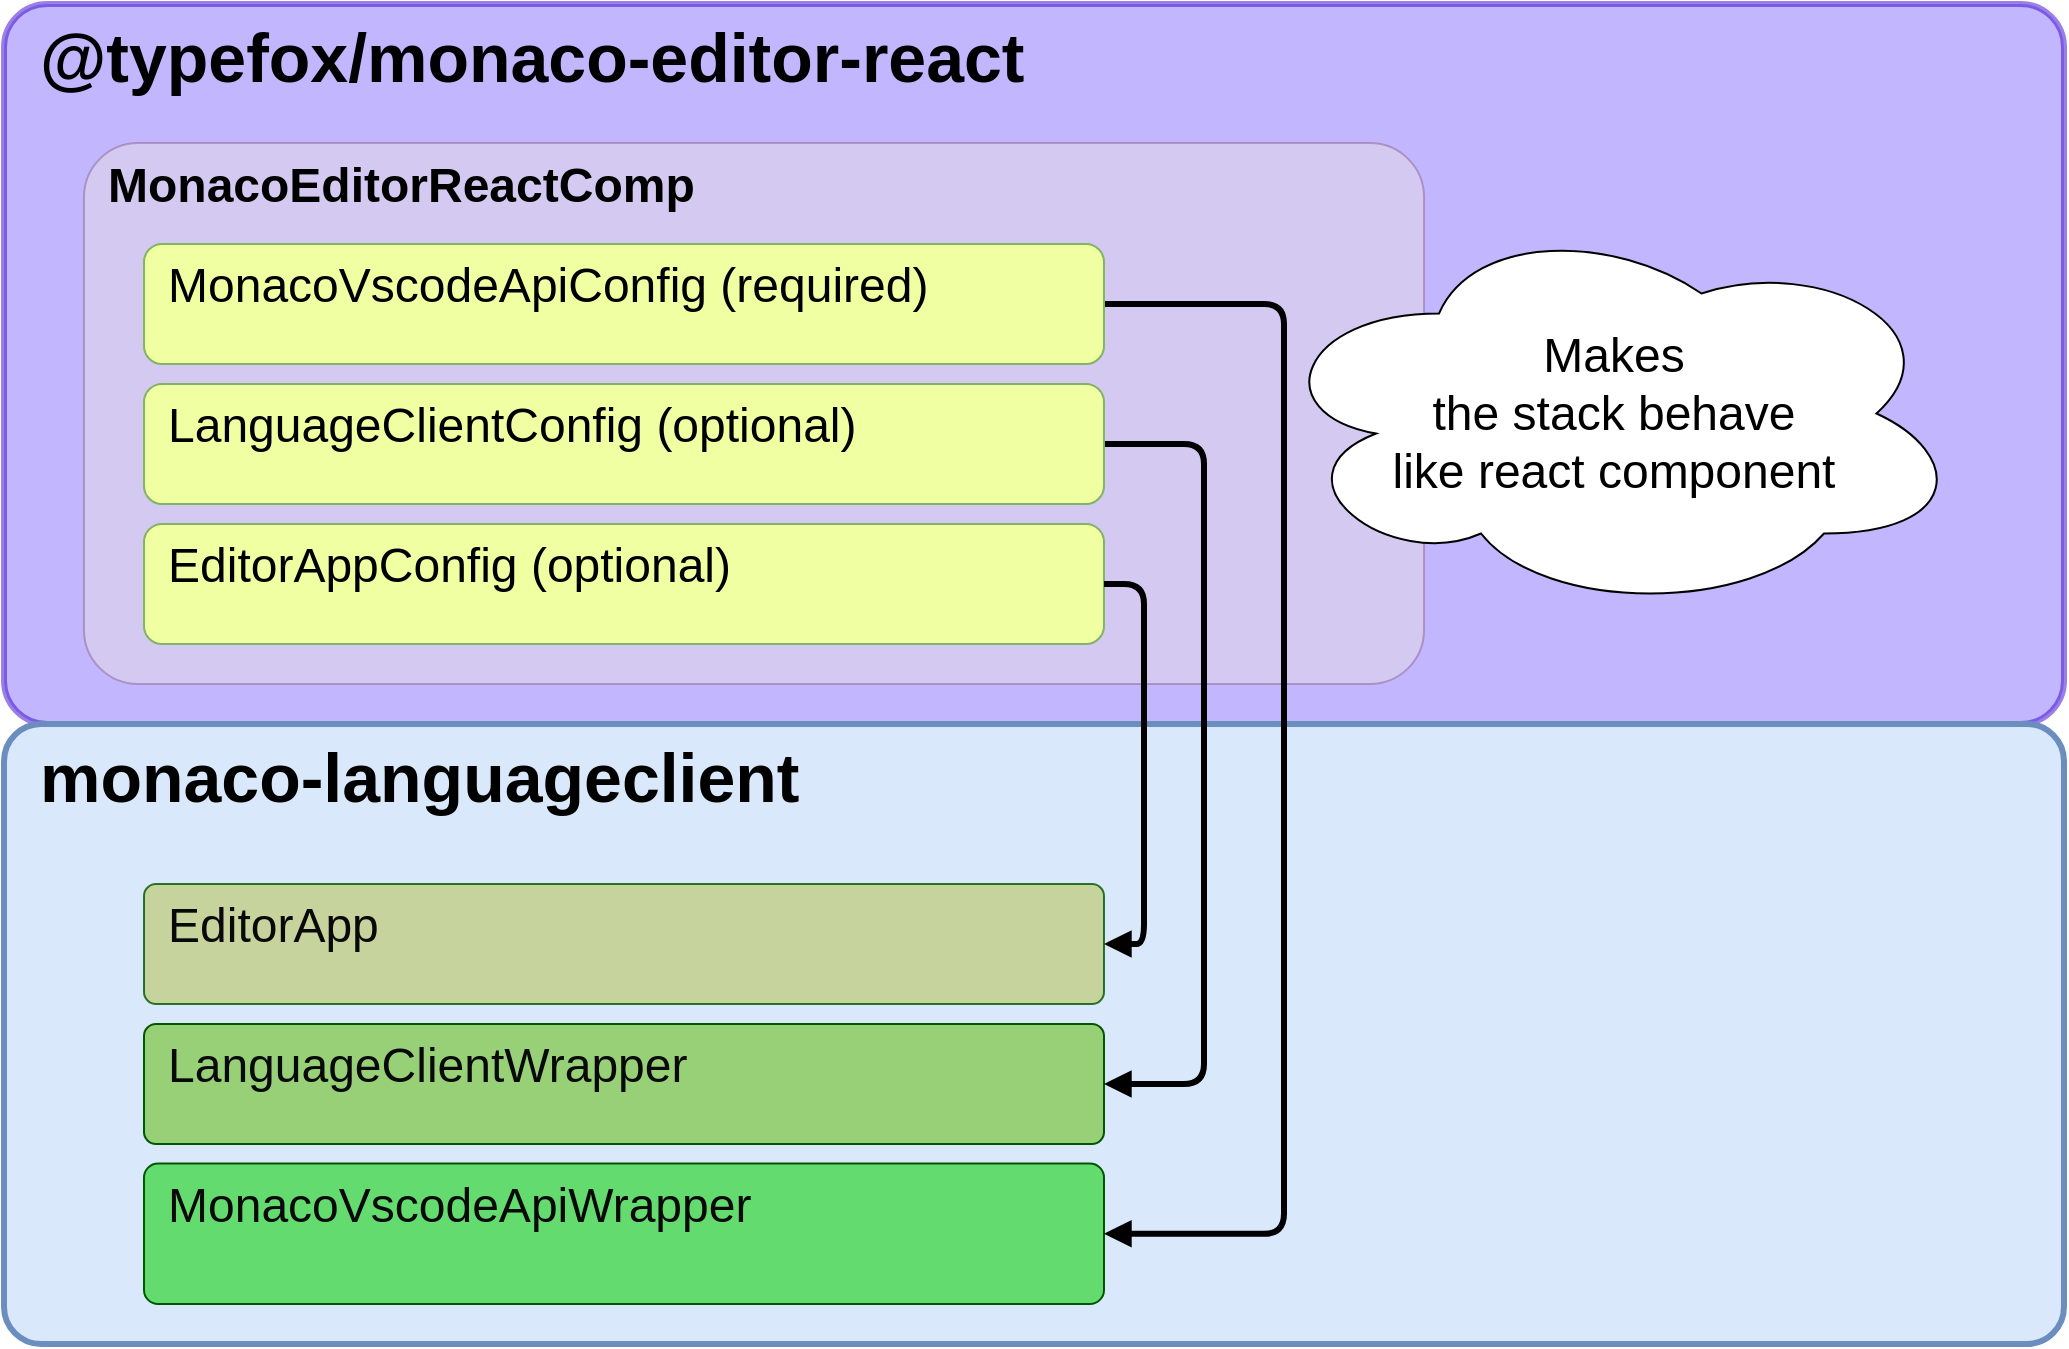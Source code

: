 <mxfile version="28.1.2">
  <diagram name="Page-1" id="97916047-d0de-89f5-080d-49f4d83e522f">
    <mxGraphModel dx="3250.5" dy="2238.5" grid="1" gridSize="10" guides="1" tooltips="1" connect="1" arrows="1" fold="1" page="1" pageScale="1.5" pageWidth="1169" pageHeight="827" background="none" math="0" shadow="0">
      <root>
        <mxCell id="0" />
        <mxCell id="1" parent="0" />
        <mxCell id="k4CSAVVTnt-oedxpcEqQ-97" value="&lt;font&gt;@typefox/monaco-editor-react&lt;/font&gt;" style="rounded=1;whiteSpace=wrap;html=1;fillColor=#866EFF;strokeColor=#3700CC;fontColor=light-dark(#000000, #121212);verticalAlign=top;opacity=50;movable=1;resizable=1;rotatable=1;deletable=1;editable=1;locked=0;connectable=1;fontStyle=1;fontSize=34;align=left;spacingLeft=16;strokeWidth=3;arcSize=6;" parent="1" vertex="1">
          <mxGeometry x="-1640" y="-1200" width="1030" height="360" as="geometry" />
        </mxCell>
        <mxCell id="zNNGzj3zEAN8wz7k8w0F-1" value="&lt;font style=&quot;font-size: 24px;&quot;&gt;&lt;b&gt;MonacoEditorReactComp&lt;/b&gt;&lt;/font&gt;" style="rounded=1;html=1;fillColor=#e1d5e7;strokeColor=#9673a6;verticalAlign=top;arcSize=10;whiteSpace=wrap;align=left;spacingLeft=10;opacity=60;" parent="1" vertex="1">
          <mxGeometry x="-1600" y="-1130.5" width="670" height="270.5" as="geometry" />
        </mxCell>
        <mxCell id="k4CSAVVTnt-oedxpcEqQ-55" value="&lt;b&gt;&lt;font style=&quot;font-size: 34px;&quot;&gt;monaco-language&lt;span style=&quot;background-color: initial;&quot;&gt;client&lt;/span&gt;&lt;/font&gt;&lt;/b&gt;" style="rounded=1;whiteSpace=wrap;html=1;verticalAlign=top;fontSize=24;fillColor=#dae8fc;strokeColor=#6c8ebf;strokeWidth=3;arcSize=6;align=left;spacingLeft=16;" parent="1" vertex="1">
          <mxGeometry x="-1640" y="-840" width="1030" height="310" as="geometry" />
        </mxCell>
        <mxCell id="_uGb1KgNCc7sdFown7Vx-14" value="&lt;font style=&quot;font-size: 24px;&quot;&gt;LanguageClientWrapper&lt;/font&gt;" style="rounded=1;html=1;fillColor=light-dark(#97D077,#80CC80);strokeColor=#005700;fontColor=#090909;verticalAlign=top;arcSize=10;whiteSpace=wrap;align=left;spacingLeft=10;" parent="1" vertex="1">
          <mxGeometry x="-1570" y="-690" width="480" height="60" as="geometry" />
        </mxCell>
        <mxCell id="k4CSAVVTnt-oedxpcEqQ-79" value="&lt;font style=&quot;font-size: 24px;&quot;&gt;MonacoVscodeApiWrapper&lt;/font&gt;" style="rounded=1;html=1;fillColor=#64DB6F;strokeColor=#005700;fontColor=#090909;verticalAlign=top;arcSize=10;whiteSpace=wrap;align=left;spacingLeft=10;" parent="1" vertex="1">
          <mxGeometry x="-1570" y="-620.25" width="480" height="70.25" as="geometry" />
        </mxCell>
        <mxCell id="_uGb1KgNCc7sdFown7Vx-43" value="&lt;font style=&quot;font-size: 24px;&quot;&gt;EditorApp&lt;/font&gt;" style="rounded=1;html=1;fillColor=#C2CF86;strokeColor=#005700;fontColor=#090909;verticalAlign=top;arcSize=10;whiteSpace=wrap;align=left;spacingLeft=10;opacity=80;" parent="1" vertex="1">
          <mxGeometry x="-1570" y="-760" width="480" height="60" as="geometry" />
        </mxCell>
        <mxCell id="7y8CWc6Fthe4Xidu5eib-6" style="edgeStyle=orthogonalEdgeStyle;rounded=1;orthogonalLoop=1;jettySize=auto;html=1;entryX=1;entryY=0.5;entryDx=0;entryDy=0;strokeWidth=3;endArrow=block;endFill=1;curved=0;exitX=1;exitY=0.5;exitDx=0;exitDy=0;" parent="1" source="Q1zuOhS-M8KEH4ONO73u-19" target="k4CSAVVTnt-oedxpcEqQ-79" edge="1">
          <mxGeometry relative="1" as="geometry">
            <Array as="points">
              <mxPoint x="-1000" y="-1050" />
              <mxPoint x="-1000" y="-585" />
            </Array>
          </mxGeometry>
        </mxCell>
        <mxCell id="Q1zuOhS-M8KEH4ONO73u-1" value="EditorAppConfig&amp;nbsp;&lt;span style=&quot;background-color: transparent; color: light-dark(rgb(0, 0, 0), rgb(255, 255, 255));&quot;&gt;(optional)&lt;/span&gt;" style="rounded=1;whiteSpace=wrap;html=1;fillColor=#EFFFA1;strokeColor=#82b366;fontSize=24;align=left;verticalAlign=top;spacingLeft=10;" parent="1" vertex="1">
          <mxGeometry x="-1570" y="-940" width="480" height="60" as="geometry" />
        </mxCell>
        <mxCell id="7y8CWc6Fthe4Xidu5eib-3" style="edgeStyle=orthogonalEdgeStyle;rounded=1;orthogonalLoop=1;jettySize=auto;html=1;entryX=1;entryY=0.5;entryDx=0;entryDy=0;strokeWidth=3;endArrow=block;endFill=1;exitX=1;exitY=0.5;exitDx=0;exitDy=0;curved=0;" parent="1" source="Q1zuOhS-M8KEH4ONO73u-1" target="_uGb1KgNCc7sdFown7Vx-43" edge="1">
          <mxGeometry relative="1" as="geometry">
            <Array as="points">
              <mxPoint x="-1070" y="-910" />
              <mxPoint x="-1070" y="-730" />
            </Array>
          </mxGeometry>
        </mxCell>
        <mxCell id="Q1zuOhS-M8KEH4ONO73u-19" value="&lt;font&gt;MonacoVscodeApiConfig&amp;nbsp;&lt;/font&gt;&lt;span style=&quot;background-color: transparent; color: light-dark(rgb(0, 0, 0), rgb(255, 255, 255));&quot;&gt;(required)&lt;/span&gt;" style="rounded=1;whiteSpace=wrap;html=1;fillColor=#EFFFA1;strokeColor=#82b366;fontSize=24;verticalAlign=top;align=left;spacingLeft=10;" parent="1" vertex="1">
          <mxGeometry x="-1570" y="-1080" width="480" height="60" as="geometry" />
        </mxCell>
        <mxCell id="Q1zuOhS-M8KEH4ONO73u-25" value="&lt;span style=&quot;text-wrap-mode: nowrap;&quot;&gt;Makes&lt;/span&gt;&lt;div&gt;&lt;span style=&quot;text-wrap-mode: nowrap;&quot;&gt;the stack behave&lt;/span&gt;&lt;/div&gt;&lt;div&gt;&lt;span style=&quot;text-wrap-mode: nowrap;&quot;&gt;like react&amp;nbsp;&lt;/span&gt;&lt;span style=&quot;text-wrap-mode: nowrap; background-color: transparent; color: light-dark(rgb(0, 0, 0), rgb(255, 255, 255));&quot;&gt;component&lt;/span&gt;&lt;/div&gt;" style="ellipse;shape=cloud;whiteSpace=wrap;html=1;fontSize=24;" parent="1" vertex="1">
          <mxGeometry x="-1010" y="-1095.25" width="350" height="200" as="geometry" />
        </mxCell>
        <mxCell id="7y8CWc6Fthe4Xidu5eib-4" style="edgeStyle=orthogonalEdgeStyle;rounded=1;orthogonalLoop=1;jettySize=auto;html=1;endArrow=block;endFill=1;strokeWidth=3;exitX=1;exitY=0.5;exitDx=0;exitDy=0;curved=0;entryX=1;entryY=0.5;entryDx=0;entryDy=0;" parent="1" source="Q1zuOhS-M8KEH4ONO73u-17" target="_uGb1KgNCc7sdFown7Vx-14" edge="1">
          <mxGeometry relative="1" as="geometry">
            <Array as="points">
              <mxPoint x="-1040" y="-980" />
              <mxPoint x="-1040" y="-660" />
            </Array>
            <mxPoint x="-1059.96" y="-952.62" as="sourcePoint" />
            <mxPoint x="-599.96" y="-727.495" as="targetPoint" />
          </mxGeometry>
        </mxCell>
        <mxCell id="Q1zuOhS-M8KEH4ONO73u-17" value="&lt;font&gt;LanguageClientConfig&amp;nbsp;&lt;/font&gt;&lt;span style=&quot;background-color: transparent; color: light-dark(rgb(0, 0, 0), rgb(255, 255, 255));&quot;&gt;(optional)&lt;/span&gt;" style="rounded=1;whiteSpace=wrap;html=1;fillColor=#EFFFA1;strokeColor=#82b366;fontSize=24;align=left;verticalAlign=top;spacingLeft=10;" parent="1" vertex="1">
          <mxGeometry x="-1570" y="-1010" width="480" height="60" as="geometry" />
        </mxCell>
      </root>
    </mxGraphModel>
  </diagram>
</mxfile>
